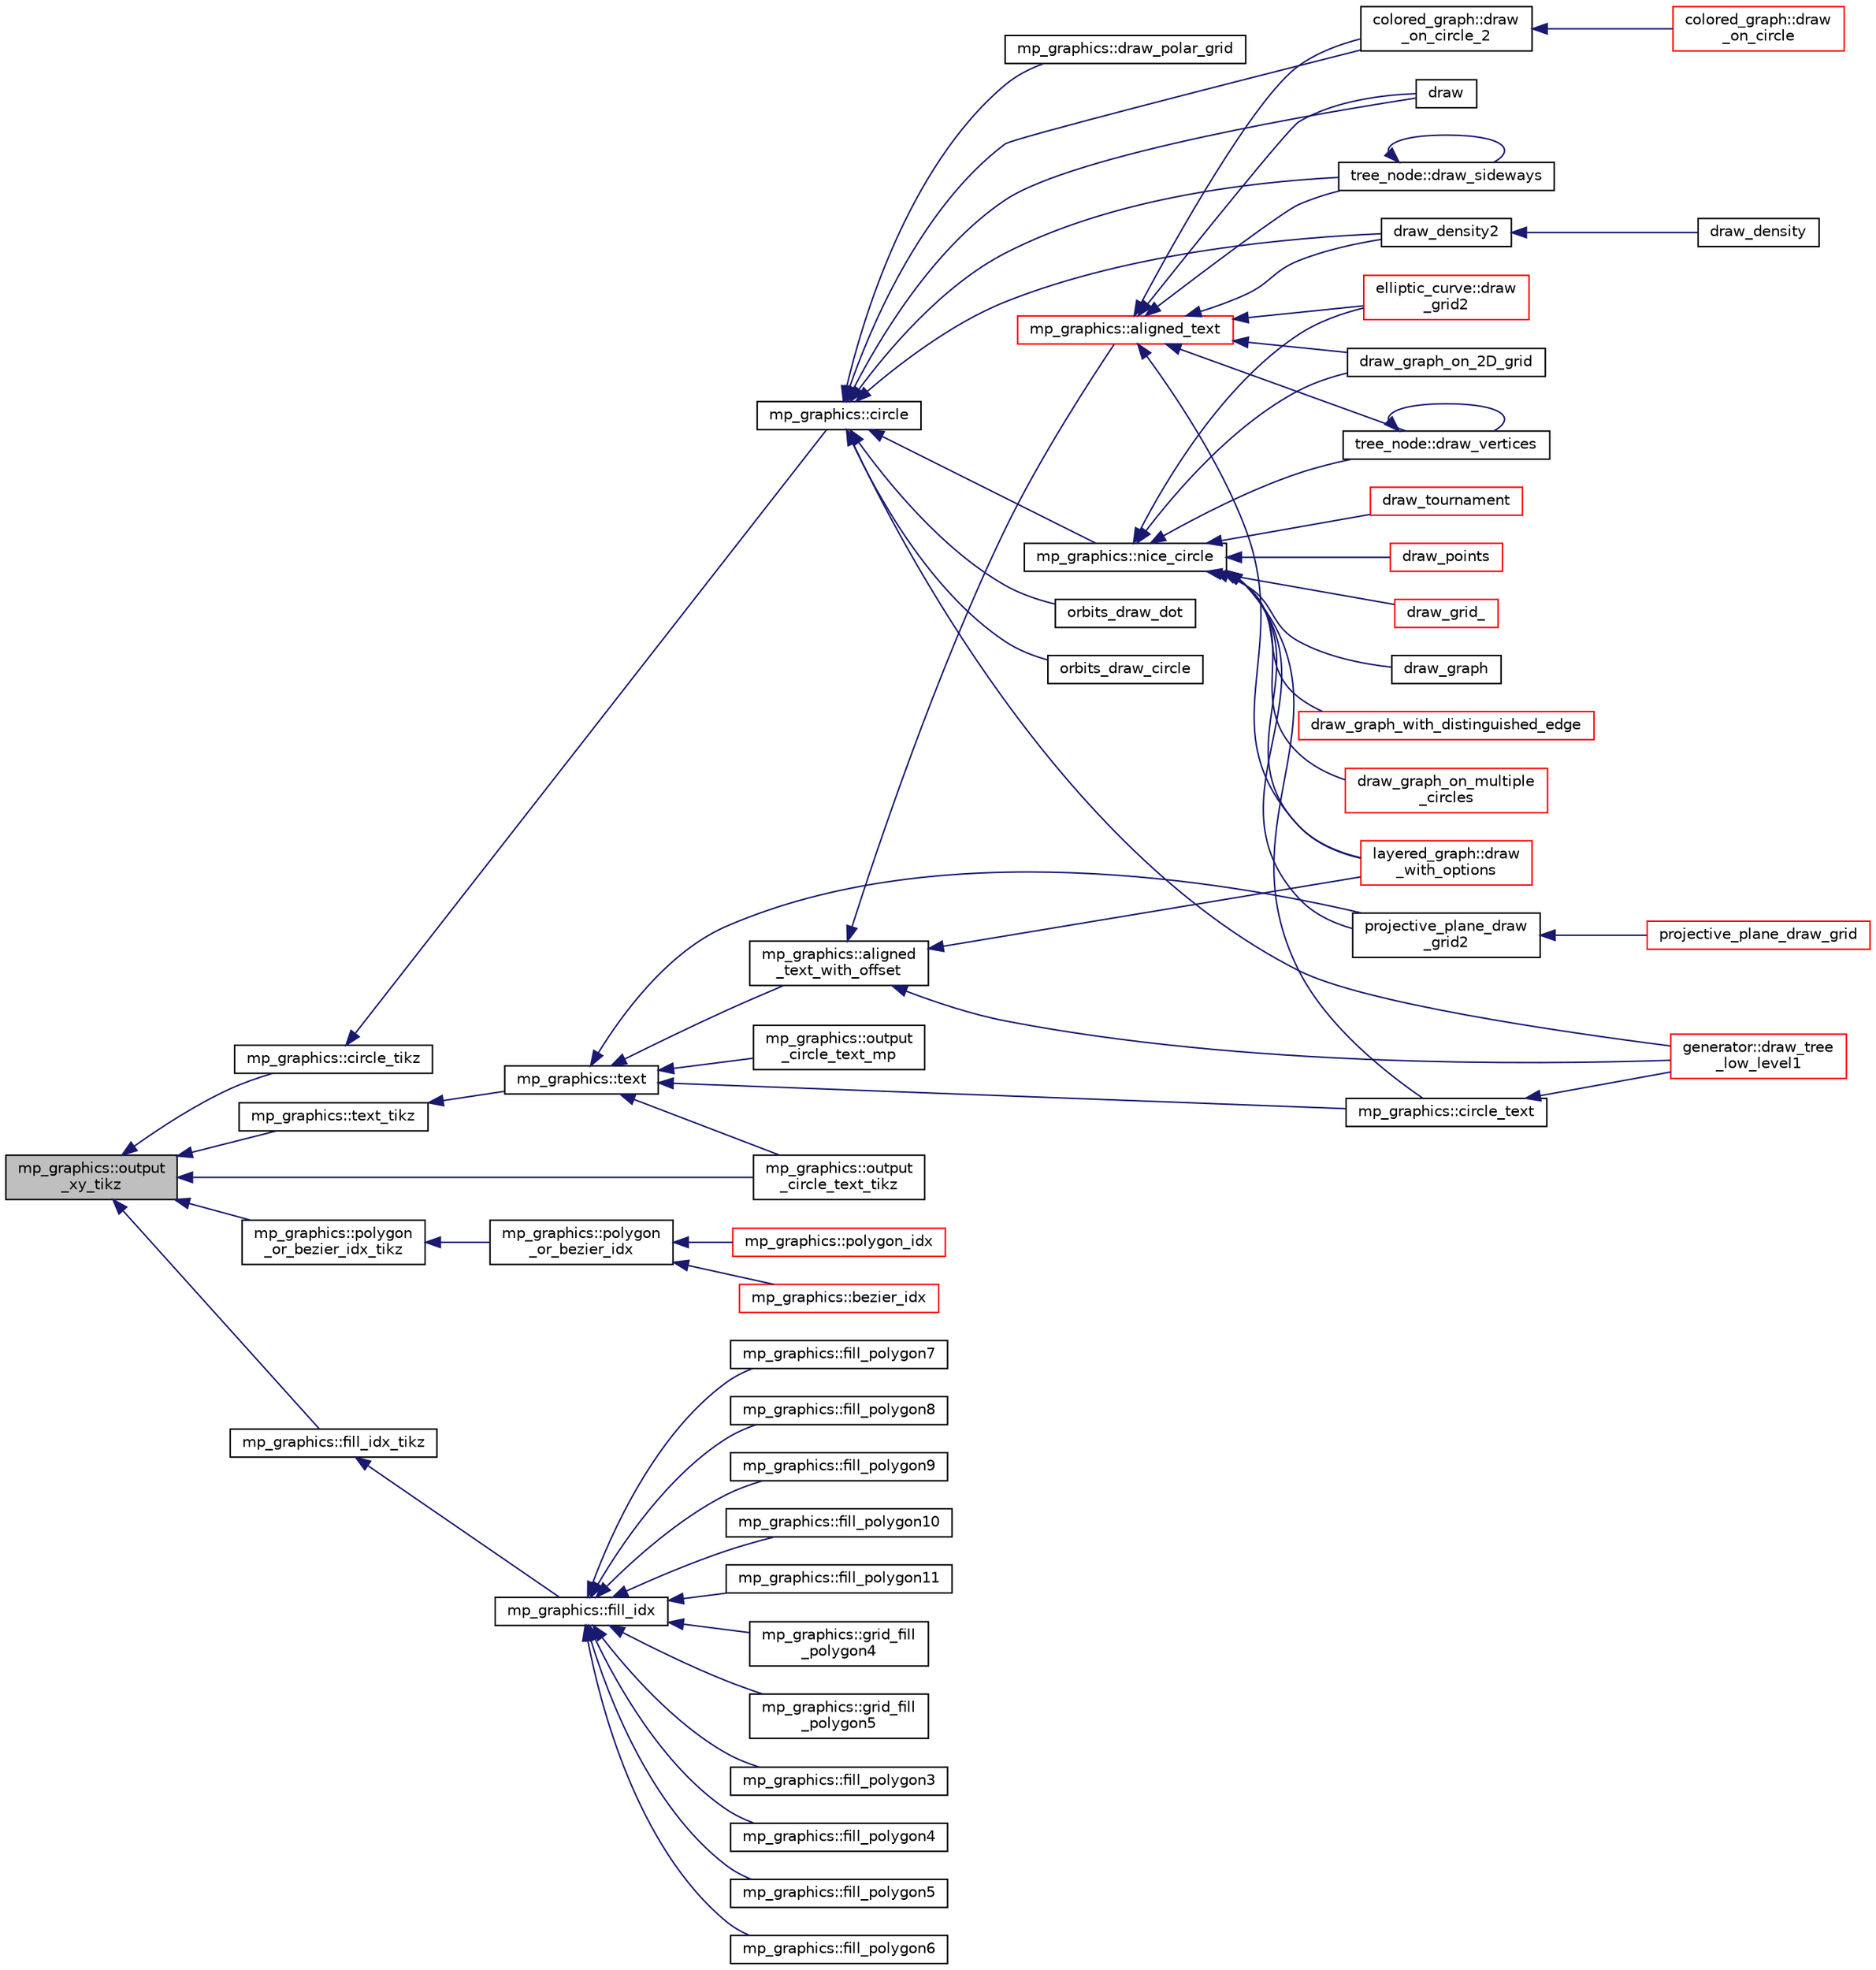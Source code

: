 digraph "mp_graphics::output_xy_tikz"
{
  edge [fontname="Helvetica",fontsize="10",labelfontname="Helvetica",labelfontsize="10"];
  node [fontname="Helvetica",fontsize="10",shape=record];
  rankdir="LR";
  Node4704 [label="mp_graphics::output\l_xy_tikz",height=0.2,width=0.4,color="black", fillcolor="grey75", style="filled", fontcolor="black"];
  Node4704 -> Node4705 [dir="back",color="midnightblue",fontsize="10",style="solid",fontname="Helvetica"];
  Node4705 [label="mp_graphics::text_tikz",height=0.2,width=0.4,color="black", fillcolor="white", style="filled",URL="$da/d2c/classmp__graphics.html#ac7e4333813701bcc76fc5eba7700bdbd"];
  Node4705 -> Node4706 [dir="back",color="midnightblue",fontsize="10",style="solid",fontname="Helvetica"];
  Node4706 [label="mp_graphics::text",height=0.2,width=0.4,color="black", fillcolor="white", style="filled",URL="$da/d2c/classmp__graphics.html#ae92ece77cf1942bfee760d6cf854b74b"];
  Node4706 -> Node4707 [dir="back",color="midnightblue",fontsize="10",style="solid",fontname="Helvetica"];
  Node4707 [label="mp_graphics::aligned\l_text_with_offset",height=0.2,width=0.4,color="black", fillcolor="white", style="filled",URL="$da/d2c/classmp__graphics.html#a3b5a8558ee721bd8b9ed36e732317679"];
  Node4707 -> Node4708 [dir="back",color="midnightblue",fontsize="10",style="solid",fontname="Helvetica"];
  Node4708 [label="layered_graph::draw\l_with_options",height=0.2,width=0.4,color="red", fillcolor="white", style="filled",URL="$da/db1/classlayered__graph.html#a4c76e40c6cf5bfb2ab2df20c33e846bc"];
  Node4707 -> Node4734 [dir="back",color="midnightblue",fontsize="10",style="solid",fontname="Helvetica"];
  Node4734 [label="mp_graphics::aligned_text",height=0.2,width=0.4,color="red", fillcolor="white", style="filled",URL="$da/d2c/classmp__graphics.html#a52ca0d0e39640fe15c6a8bd8633c9e5a"];
  Node4734 -> Node4738 [dir="back",color="midnightblue",fontsize="10",style="solid",fontname="Helvetica"];
  Node4738 [label="colored_graph::draw\l_on_circle_2",height=0.2,width=0.4,color="black", fillcolor="white", style="filled",URL="$dc/de2/classcolored__graph.html#a5491c0aa5ba7e60fb694fe7fbbc5ce8a"];
  Node4738 -> Node4739 [dir="back",color="midnightblue",fontsize="10",style="solid",fontname="Helvetica"];
  Node4739 [label="colored_graph::draw\l_on_circle",height=0.2,width=0.4,color="red", fillcolor="white", style="filled",URL="$dc/de2/classcolored__graph.html#af5b7af38772c569cc0d6ab1d7c1fe20b"];
  Node4734 -> Node4708 [dir="back",color="midnightblue",fontsize="10",style="solid",fontname="Helvetica"];
  Node4734 -> Node4747 [dir="back",color="midnightblue",fontsize="10",style="solid",fontname="Helvetica"];
  Node4747 [label="draw",height=0.2,width=0.4,color="black", fillcolor="white", style="filled",URL="$d7/d04/graphics_8h.html#a2f0462cf6d66f0096ed82a8dad6e4c3d"];
  Node4734 -> Node4750 [dir="back",color="midnightblue",fontsize="10",style="solid",fontname="Helvetica"];
  Node4750 [label="draw_graph_on_2D_grid",height=0.2,width=0.4,color="black", fillcolor="white", style="filled",URL="$d7/d04/graphics_8h.html#af1fb7eed73ca4b08ce41329c6b843f6b"];
  Node4734 -> Node4764 [dir="back",color="midnightblue",fontsize="10",style="solid",fontname="Helvetica"];
  Node4764 [label="draw_density2",height=0.2,width=0.4,color="black", fillcolor="white", style="filled",URL="$de/dea/plot_8_c.html#a4325acc4eb31709cb6d3e5055c5196de"];
  Node4764 -> Node4765 [dir="back",color="midnightblue",fontsize="10",style="solid",fontname="Helvetica"];
  Node4765 [label="draw_density",height=0.2,width=0.4,color="black", fillcolor="white", style="filled",URL="$de/dea/plot_8_c.html#aacb709615412b4c930421172d579dbba"];
  Node4734 -> Node4743 [dir="back",color="midnightblue",fontsize="10",style="solid",fontname="Helvetica"];
  Node4743 [label="tree_node::draw_vertices",height=0.2,width=0.4,color="black", fillcolor="white", style="filled",URL="$df/dbf/classtree__node.html#a8eaf9ec1be67f5e8110b8b38fbe8a7ab"];
  Node4743 -> Node4743 [dir="back",color="midnightblue",fontsize="10",style="solid",fontname="Helvetica"];
  Node4734 -> Node4768 [dir="back",color="midnightblue",fontsize="10",style="solid",fontname="Helvetica"];
  Node4768 [label="tree_node::draw_sideways",height=0.2,width=0.4,color="black", fillcolor="white", style="filled",URL="$df/dbf/classtree__node.html#a9b2f0bf6523c86a1fe755f6186180adb"];
  Node4768 -> Node4768 [dir="back",color="midnightblue",fontsize="10",style="solid",fontname="Helvetica"];
  Node4734 -> Node4762 [dir="back",color="midnightblue",fontsize="10",style="solid",fontname="Helvetica"];
  Node4762 [label="elliptic_curve::draw\l_grid2",height=0.2,width=0.4,color="red", fillcolor="white", style="filled",URL="$d3/dea/classelliptic__curve.html#a20f858541aed9bfaabdf69b10f18cdbe"];
  Node4707 -> Node4769 [dir="back",color="midnightblue",fontsize="10",style="solid",fontname="Helvetica"];
  Node4769 [label="generator::draw_tree\l_low_level1",height=0.2,width=0.4,color="red", fillcolor="white", style="filled",URL="$d7/d73/classgenerator.html#a05c91a8f773c25fbad2e806201d5f0d3"];
  Node4706 -> Node4822 [dir="back",color="midnightblue",fontsize="10",style="solid",fontname="Helvetica"];
  Node4822 [label="mp_graphics::circle_text",height=0.2,width=0.4,color="black", fillcolor="white", style="filled",URL="$da/d2c/classmp__graphics.html#aa50563fd445efab70c7abc5700c6049b"];
  Node4822 -> Node4769 [dir="back",color="midnightblue",fontsize="10",style="solid",fontname="Helvetica"];
  Node4706 -> Node4823 [dir="back",color="midnightblue",fontsize="10",style="solid",fontname="Helvetica"];
  Node4823 [label="mp_graphics::output\l_circle_text_mp",height=0.2,width=0.4,color="black", fillcolor="white", style="filled",URL="$da/d2c/classmp__graphics.html#a26ee112bf3b6577bc197456632fc5d94"];
  Node4706 -> Node4824 [dir="back",color="midnightblue",fontsize="10",style="solid",fontname="Helvetica"];
  Node4824 [label="mp_graphics::output\l_circle_text_tikz",height=0.2,width=0.4,color="black", fillcolor="white", style="filled",URL="$da/d2c/classmp__graphics.html#ac00ec544b0f24fb84caae9f6ef174c84"];
  Node4706 -> Node4755 [dir="back",color="midnightblue",fontsize="10",style="solid",fontname="Helvetica"];
  Node4755 [label="projective_plane_draw\l_grid2",height=0.2,width=0.4,color="black", fillcolor="white", style="filled",URL="$de/dea/plot_8_c.html#ab39804332acaaaaa6c7f3fd56ac914b3"];
  Node4755 -> Node4756 [dir="back",color="midnightblue",fontsize="10",style="solid",fontname="Helvetica"];
  Node4756 [label="projective_plane_draw_grid",height=0.2,width=0.4,color="red", fillcolor="white", style="filled",URL="$de/dea/plot_8_c.html#a40dac96f82a9acafbf7d017f601b9880"];
  Node4704 -> Node4825 [dir="back",color="midnightblue",fontsize="10",style="solid",fontname="Helvetica"];
  Node4825 [label="mp_graphics::circle_tikz",height=0.2,width=0.4,color="black", fillcolor="white", style="filled",URL="$da/d2c/classmp__graphics.html#a2130247d7df0f51620ccc91d17b713f7"];
  Node4825 -> Node4826 [dir="back",color="midnightblue",fontsize="10",style="solid",fontname="Helvetica"];
  Node4826 [label="mp_graphics::circle",height=0.2,width=0.4,color="black", fillcolor="white", style="filled",URL="$da/d2c/classmp__graphics.html#a0e1e32cdfd93dd41678a1dda2671ab6e"];
  Node4826 -> Node4738 [dir="back",color="midnightblue",fontsize="10",style="solid",fontname="Helvetica"];
  Node4826 -> Node4827 [dir="back",color="midnightblue",fontsize="10",style="solid",fontname="Helvetica"];
  Node4827 [label="orbits_draw_dot",height=0.2,width=0.4,color="black", fillcolor="white", style="filled",URL="$d9/d29/draw_8_c.html#a20a270e8cc52b4a32cdd36bfa75d849e"];
  Node4826 -> Node4828 [dir="back",color="midnightblue",fontsize="10",style="solid",fontname="Helvetica"];
  Node4828 [label="orbits_draw_circle",height=0.2,width=0.4,color="black", fillcolor="white", style="filled",URL="$d9/d29/draw_8_c.html#aab67c26d29e82151142b788f15c5fe1e"];
  Node4826 -> Node4747 [dir="back",color="midnightblue",fontsize="10",style="solid",fontname="Helvetica"];
  Node4826 -> Node4829 [dir="back",color="midnightblue",fontsize="10",style="solid",fontname="Helvetica"];
  Node4829 [label="mp_graphics::draw_polar_grid",height=0.2,width=0.4,color="black", fillcolor="white", style="filled",URL="$da/d2c/classmp__graphics.html#a6fddb7e055dd8099413f41489342fcff"];
  Node4826 -> Node4830 [dir="back",color="midnightblue",fontsize="10",style="solid",fontname="Helvetica"];
  Node4830 [label="mp_graphics::nice_circle",height=0.2,width=0.4,color="black", fillcolor="white", style="filled",URL="$da/d2c/classmp__graphics.html#a29055ee6a26b527757614c4e75911ade"];
  Node4830 -> Node4831 [dir="back",color="midnightblue",fontsize="10",style="solid",fontname="Helvetica"];
  Node4831 [label="draw_points",height=0.2,width=0.4,color="red", fillcolor="white", style="filled",URL="$d4/de8/conic_8_c.html#aee69d86bdad98af95960ee1aa7effa3a"];
  Node4830 -> Node4832 [dir="back",color="midnightblue",fontsize="10",style="solid",fontname="Helvetica"];
  Node4832 [label="draw_grid_",height=0.2,width=0.4,color="red", fillcolor="white", style="filled",URL="$da/d6d/field_8_c.html#a7d63b7cbb41f5eee173cf829ac238a23"];
  Node4830 -> Node4708 [dir="back",color="midnightblue",fontsize="10",style="solid",fontname="Helvetica"];
  Node4830 -> Node4835 [dir="back",color="midnightblue",fontsize="10",style="solid",fontname="Helvetica"];
  Node4835 [label="draw_graph",height=0.2,width=0.4,color="black", fillcolor="white", style="filled",URL="$d7/d04/graphics_8h.html#af937131778e8fbd30fd890cf5423f839"];
  Node4830 -> Node4836 [dir="back",color="midnightblue",fontsize="10",style="solid",fontname="Helvetica"];
  Node4836 [label="draw_graph_with_distinguished_edge",height=0.2,width=0.4,color="red", fillcolor="white", style="filled",URL="$d7/d04/graphics_8h.html#a988569053fbe52d7320623c4e27b8aca"];
  Node4830 -> Node4838 [dir="back",color="midnightblue",fontsize="10",style="solid",fontname="Helvetica"];
  Node4838 [label="draw_graph_on_multiple\l_circles",height=0.2,width=0.4,color="red", fillcolor="white", style="filled",URL="$d7/d04/graphics_8h.html#a63ab8fc9db24e6b7a4d0c2994ebb5013"];
  Node4830 -> Node4750 [dir="back",color="midnightblue",fontsize="10",style="solid",fontname="Helvetica"];
  Node4830 -> Node4842 [dir="back",color="midnightblue",fontsize="10",style="solid",fontname="Helvetica"];
  Node4842 [label="draw_tournament",height=0.2,width=0.4,color="red", fillcolor="white", style="filled",URL="$d7/d04/graphics_8h.html#abdcf81159ed67c2b19501ea77dbbf6c9"];
  Node4830 -> Node4822 [dir="back",color="midnightblue",fontsize="10",style="solid",fontname="Helvetica"];
  Node4830 -> Node4755 [dir="back",color="midnightblue",fontsize="10",style="solid",fontname="Helvetica"];
  Node4830 -> Node4743 [dir="back",color="midnightblue",fontsize="10",style="solid",fontname="Helvetica"];
  Node4830 -> Node4762 [dir="back",color="midnightblue",fontsize="10",style="solid",fontname="Helvetica"];
  Node4826 -> Node4764 [dir="back",color="midnightblue",fontsize="10",style="solid",fontname="Helvetica"];
  Node4826 -> Node4768 [dir="back",color="midnightblue",fontsize="10",style="solid",fontname="Helvetica"];
  Node4826 -> Node4769 [dir="back",color="midnightblue",fontsize="10",style="solid",fontname="Helvetica"];
  Node4704 -> Node4824 [dir="back",color="midnightblue",fontsize="10",style="solid",fontname="Helvetica"];
  Node4704 -> Node4845 [dir="back",color="midnightblue",fontsize="10",style="solid",fontname="Helvetica"];
  Node4845 [label="mp_graphics::polygon\l_or_bezier_idx_tikz",height=0.2,width=0.4,color="black", fillcolor="white", style="filled",URL="$da/d2c/classmp__graphics.html#ae266ecef91f4cd8a6fd4054b17354370"];
  Node4845 -> Node4846 [dir="back",color="midnightblue",fontsize="10",style="solid",fontname="Helvetica"];
  Node4846 [label="mp_graphics::polygon\l_or_bezier_idx",height=0.2,width=0.4,color="black", fillcolor="white", style="filled",URL="$da/d2c/classmp__graphics.html#ac67f20507b7b4f592e9ed90aaa1f472a"];
  Node4846 -> Node4847 [dir="back",color="midnightblue",fontsize="10",style="solid",fontname="Helvetica"];
  Node4847 [label="mp_graphics::polygon_idx",height=0.2,width=0.4,color="red", fillcolor="white", style="filled",URL="$da/d2c/classmp__graphics.html#a60729a478cad572ccb9df00b0f5988df"];
  Node4846 -> Node4872 [dir="back",color="midnightblue",fontsize="10",style="solid",fontname="Helvetica"];
  Node4872 [label="mp_graphics::bezier_idx",height=0.2,width=0.4,color="red", fillcolor="white", style="filled",URL="$da/d2c/classmp__graphics.html#afb45b6b5298e90f25523210c68a69184"];
  Node4704 -> Node4880 [dir="back",color="midnightblue",fontsize="10",style="solid",fontname="Helvetica"];
  Node4880 [label="mp_graphics::fill_idx_tikz",height=0.2,width=0.4,color="black", fillcolor="white", style="filled",URL="$da/d2c/classmp__graphics.html#a6d871b98a58914222b7ad34af1b699ca"];
  Node4880 -> Node4881 [dir="back",color="midnightblue",fontsize="10",style="solid",fontname="Helvetica"];
  Node4881 [label="mp_graphics::fill_idx",height=0.2,width=0.4,color="black", fillcolor="white", style="filled",URL="$da/d2c/classmp__graphics.html#a185e833954f00af0df61939e3b3da294"];
  Node4881 -> Node4882 [dir="back",color="midnightblue",fontsize="10",style="solid",fontname="Helvetica"];
  Node4882 [label="mp_graphics::grid_fill\l_polygon4",height=0.2,width=0.4,color="black", fillcolor="white", style="filled",URL="$da/d2c/classmp__graphics.html#aa716f1eb8c6738f1f3d3fb8af5925aa3"];
  Node4881 -> Node4883 [dir="back",color="midnightblue",fontsize="10",style="solid",fontname="Helvetica"];
  Node4883 [label="mp_graphics::grid_fill\l_polygon5",height=0.2,width=0.4,color="black", fillcolor="white", style="filled",URL="$da/d2c/classmp__graphics.html#ae1a25d835e13f3e2bad90972f5f68494"];
  Node4881 -> Node4884 [dir="back",color="midnightblue",fontsize="10",style="solid",fontname="Helvetica"];
  Node4884 [label="mp_graphics::fill_polygon3",height=0.2,width=0.4,color="black", fillcolor="white", style="filled",URL="$da/d2c/classmp__graphics.html#a34e1a9951b2d27c088b8f5f6c2ccf0be"];
  Node4881 -> Node4885 [dir="back",color="midnightblue",fontsize="10",style="solid",fontname="Helvetica"];
  Node4885 [label="mp_graphics::fill_polygon4",height=0.2,width=0.4,color="black", fillcolor="white", style="filled",URL="$da/d2c/classmp__graphics.html#a2ad6347434ca3a2be7a1fc99d09e59cf"];
  Node4881 -> Node4886 [dir="back",color="midnightblue",fontsize="10",style="solid",fontname="Helvetica"];
  Node4886 [label="mp_graphics::fill_polygon5",height=0.2,width=0.4,color="black", fillcolor="white", style="filled",URL="$da/d2c/classmp__graphics.html#a6d1adde8df10147cb4244cf1e65626ef"];
  Node4881 -> Node4887 [dir="back",color="midnightblue",fontsize="10",style="solid",fontname="Helvetica"];
  Node4887 [label="mp_graphics::fill_polygon6",height=0.2,width=0.4,color="black", fillcolor="white", style="filled",URL="$da/d2c/classmp__graphics.html#a25bc586443641c2e69e1231373d91ceb"];
  Node4881 -> Node4888 [dir="back",color="midnightblue",fontsize="10",style="solid",fontname="Helvetica"];
  Node4888 [label="mp_graphics::fill_polygon7",height=0.2,width=0.4,color="black", fillcolor="white", style="filled",URL="$da/d2c/classmp__graphics.html#a574f077d9b2bc551e259050d3b5f0486"];
  Node4881 -> Node4889 [dir="back",color="midnightblue",fontsize="10",style="solid",fontname="Helvetica"];
  Node4889 [label="mp_graphics::fill_polygon8",height=0.2,width=0.4,color="black", fillcolor="white", style="filled",URL="$da/d2c/classmp__graphics.html#a73fa4da86541420bb87c0b7000a160b8"];
  Node4881 -> Node4890 [dir="back",color="midnightblue",fontsize="10",style="solid",fontname="Helvetica"];
  Node4890 [label="mp_graphics::fill_polygon9",height=0.2,width=0.4,color="black", fillcolor="white", style="filled",URL="$da/d2c/classmp__graphics.html#a284ff43ba4e4dd5135ecbc3258bddae9"];
  Node4881 -> Node4891 [dir="back",color="midnightblue",fontsize="10",style="solid",fontname="Helvetica"];
  Node4891 [label="mp_graphics::fill_polygon10",height=0.2,width=0.4,color="black", fillcolor="white", style="filled",URL="$da/d2c/classmp__graphics.html#ad4bdfab77b071e9ec87c321973f39d85"];
  Node4881 -> Node4892 [dir="back",color="midnightblue",fontsize="10",style="solid",fontname="Helvetica"];
  Node4892 [label="mp_graphics::fill_polygon11",height=0.2,width=0.4,color="black", fillcolor="white", style="filled",URL="$da/d2c/classmp__graphics.html#a2e0619ba53b4fc3dc9b4ae4aeffb7db7"];
}
